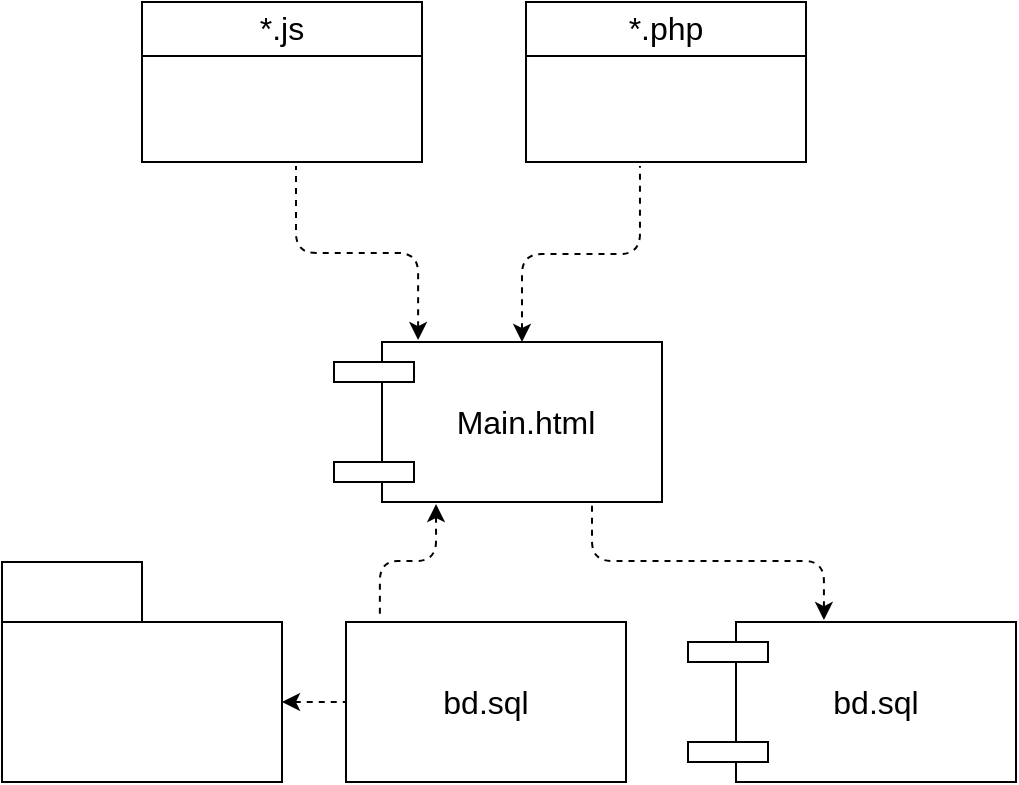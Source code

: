 <mxfile version="10.5.9" type="device"><diagram id="p_Hm6BEHrx4MPAJBCING" name="Page-1"><mxGraphModel dx="988" dy="581" grid="1" gridSize="10" guides="1" tooltips="1" connect="1" arrows="1" fold="1" page="1" pageScale="1" pageWidth="827" pageHeight="1169" math="0" shadow="0"><root><mxCell id="0"/><mxCell id="1" parent="0"/><mxCell id="vqJN6bu249lao4ITP2AF-1" value="" style="rounded=0;whiteSpace=wrap;html=1;" vertex="1" parent="1"><mxGeometry x="140" y="30" width="140" height="80" as="geometry"/></mxCell><mxCell id="vqJN6bu249lao4ITP2AF-2" value="" style="endArrow=none;html=1;entryX=1;entryY=0.25;entryDx=0;entryDy=0;exitX=0;exitY=0.25;exitDx=0;exitDy=0;" edge="1" parent="1"><mxGeometry width="50" height="50" relative="1" as="geometry"><mxPoint x="140" y="57" as="sourcePoint"/><mxPoint x="280" y="57" as="targetPoint"/></mxGeometry></mxCell><mxCell id="vqJN6bu249lao4ITP2AF-3" value="&lt;font style=&quot;font-size: 16px&quot;&gt;*.js&lt;/font&gt;" style="text;html=1;strokeColor=none;fillColor=none;align=center;verticalAlign=middle;whiteSpace=wrap;rounded=0;" vertex="1" parent="1"><mxGeometry x="190" y="33" width="40" height="20" as="geometry"/></mxCell><mxCell id="vqJN6bu249lao4ITP2AF-4" value="" style="rounded=0;whiteSpace=wrap;html=1;" vertex="1" parent="1"><mxGeometry x="260" y="200" width="140" height="80" as="geometry"/></mxCell><mxCell id="vqJN6bu249lao4ITP2AF-5" value="" style="rounded=0;whiteSpace=wrap;html=1;" vertex="1" parent="1"><mxGeometry x="236" y="210" width="40" height="10" as="geometry"/></mxCell><mxCell id="vqJN6bu249lao4ITP2AF-6" value="" style="rounded=0;whiteSpace=wrap;html=1;" vertex="1" parent="1"><mxGeometry x="236" y="260" width="40" height="10" as="geometry"/></mxCell><mxCell id="vqJN6bu249lao4ITP2AF-8" value="&lt;span style=&quot;font-size: 16px&quot;&gt;Main.html&lt;/span&gt;" style="text;html=1;strokeColor=none;fillColor=none;align=center;verticalAlign=middle;whiteSpace=wrap;rounded=0;" vertex="1" parent="1"><mxGeometry x="277" y="230" width="110" height="20" as="geometry"/></mxCell><mxCell id="vqJN6bu249lao4ITP2AF-9" value="" style="rounded=0;whiteSpace=wrap;html=1;" vertex="1" parent="1"><mxGeometry x="332" y="30" width="140" height="80" as="geometry"/></mxCell><mxCell id="vqJN6bu249lao4ITP2AF-10" value="" style="endArrow=none;html=1;entryX=1;entryY=0.25;entryDx=0;entryDy=0;exitX=0;exitY=0.25;exitDx=0;exitDy=0;" edge="1" parent="1"><mxGeometry width="50" height="50" relative="1" as="geometry"><mxPoint x="332" y="57" as="sourcePoint"/><mxPoint x="472" y="57" as="targetPoint"/></mxGeometry></mxCell><mxCell id="vqJN6bu249lao4ITP2AF-11" value="&lt;font style=&quot;font-size: 16px&quot;&gt;*.php&lt;/font&gt;" style="text;html=1;strokeColor=none;fillColor=none;align=center;verticalAlign=middle;whiteSpace=wrap;rounded=0;" vertex="1" parent="1"><mxGeometry x="382" y="33" width="40" height="20" as="geometry"/></mxCell><mxCell id="vqJN6bu249lao4ITP2AF-12" value="" style="endArrow=none;dashed=1;html=1;edgeStyle=elbowEdgeStyle;elbow=vertical;entryX=0.55;entryY=1.025;entryDx=0;entryDy=0;entryPerimeter=0;startArrow=classic;startFill=1;exitX=0.129;exitY=-0.012;exitDx=0;exitDy=0;exitPerimeter=0;" edge="1" parent="1" source="vqJN6bu249lao4ITP2AF-4" target="vqJN6bu249lao4ITP2AF-1"><mxGeometry width="50" height="50" relative="1" as="geometry"><mxPoint x="330" y="150" as="sourcePoint"/><mxPoint x="140" y="190" as="targetPoint"/></mxGeometry></mxCell><mxCell id="vqJN6bu249lao4ITP2AF-13" value="" style="endArrow=none;dashed=1;html=1;edgeStyle=elbowEdgeStyle;elbow=vertical;entryX=0.407;entryY=1.025;entryDx=0;entryDy=0;entryPerimeter=0;startArrow=classic;startFill=1;exitX=0.5;exitY=0;exitDx=0;exitDy=0;" edge="1" parent="1" source="vqJN6bu249lao4ITP2AF-4" target="vqJN6bu249lao4ITP2AF-9"><mxGeometry width="50" height="50" relative="1" as="geometry"><mxPoint x="380" y="190" as="sourcePoint"/><mxPoint x="341" y="110" as="targetPoint"/></mxGeometry></mxCell><mxCell id="vqJN6bu249lao4ITP2AF-14" value="" style="rounded=0;whiteSpace=wrap;html=1;" vertex="1" parent="1"><mxGeometry x="437" y="340" width="140" height="80" as="geometry"/></mxCell><mxCell id="vqJN6bu249lao4ITP2AF-15" value="" style="rounded=0;whiteSpace=wrap;html=1;" vertex="1" parent="1"><mxGeometry x="413" y="350" width="40" height="10" as="geometry"/></mxCell><mxCell id="vqJN6bu249lao4ITP2AF-16" value="" style="rounded=0;whiteSpace=wrap;html=1;" vertex="1" parent="1"><mxGeometry x="413" y="400" width="40" height="10" as="geometry"/></mxCell><mxCell id="vqJN6bu249lao4ITP2AF-18" value="&lt;span style=&quot;font-size: 16px&quot;&gt;bd.sql&lt;/span&gt;" style="text;html=1;strokeColor=none;fillColor=none;align=center;verticalAlign=middle;whiteSpace=wrap;rounded=0;" vertex="1" parent="1"><mxGeometry x="452" y="370" width="110" height="20" as="geometry"/></mxCell><mxCell id="vqJN6bu249lao4ITP2AF-19" value="" style="rounded=0;whiteSpace=wrap;html=1;" vertex="1" parent="1"><mxGeometry x="242" y="340" width="140" height="80" as="geometry"/></mxCell><mxCell id="vqJN6bu249lao4ITP2AF-20" value="&lt;span style=&quot;font-size: 16px&quot;&gt;bd.sql&lt;/span&gt;" style="text;html=1;strokeColor=none;fillColor=none;align=center;verticalAlign=middle;whiteSpace=wrap;rounded=0;" vertex="1" parent="1"><mxGeometry x="257" y="370" width="110" height="20" as="geometry"/></mxCell><mxCell id="vqJN6bu249lao4ITP2AF-21" value="" style="rounded=0;whiteSpace=wrap;html=1;" vertex="1" parent="1"><mxGeometry x="70" y="340" width="140" height="80" as="geometry"/></mxCell><mxCell id="vqJN6bu249lao4ITP2AF-22" value="" style="rounded=0;whiteSpace=wrap;html=1;" vertex="1" parent="1"><mxGeometry x="70" y="310" width="70" height="30" as="geometry"/></mxCell><mxCell id="vqJN6bu249lao4ITP2AF-23" value="" style="endArrow=none;html=1;elbow=vertical;entryX=0;entryY=0.5;entryDx=0;entryDy=0;startArrow=classic;startFill=1;exitX=1;exitY=0.5;exitDx=0;exitDy=0;dashed=1;" edge="1" parent="1" source="vqJN6bu249lao4ITP2AF-21" target="vqJN6bu249lao4ITP2AF-19"><mxGeometry width="50" height="50" relative="1" as="geometry"><mxPoint x="181" y="258.5" as="sourcePoint"/><mxPoint x="120" y="171.5" as="targetPoint"/></mxGeometry></mxCell><mxCell id="vqJN6bu249lao4ITP2AF-24" value="" style="endArrow=none;dashed=1;html=1;edgeStyle=elbowEdgeStyle;elbow=vertical;startArrow=classic;startFill=1;exitX=0.193;exitY=1.013;exitDx=0;exitDy=0;exitPerimeter=0;entryX=0.121;entryY=-0.025;entryDx=0;entryDy=0;entryPerimeter=0;" edge="1" parent="1" source="vqJN6bu249lao4ITP2AF-4" target="vqJN6bu249lao4ITP2AF-19"><mxGeometry width="50" height="50" relative="1" as="geometry"><mxPoint x="120" y="280" as="sourcePoint"/><mxPoint x="260" y="330" as="targetPoint"/></mxGeometry></mxCell><mxCell id="vqJN6bu249lao4ITP2AF-25" value="" style="endArrow=none;dashed=1;html=1;edgeStyle=elbowEdgeStyle;elbow=vertical;startArrow=classic;startFill=1;exitX=0.314;exitY=-0.012;exitDx=0;exitDy=0;exitPerimeter=0;entryX=0.75;entryY=1;entryDx=0;entryDy=0;" edge="1" parent="1" source="vqJN6bu249lao4ITP2AF-14" target="vqJN6bu249lao4ITP2AF-4"><mxGeometry width="50" height="50" relative="1" as="geometry"><mxPoint x="297" y="291" as="sourcePoint"/><mxPoint x="269" y="348" as="targetPoint"/></mxGeometry></mxCell></root></mxGraphModel></diagram></mxfile>